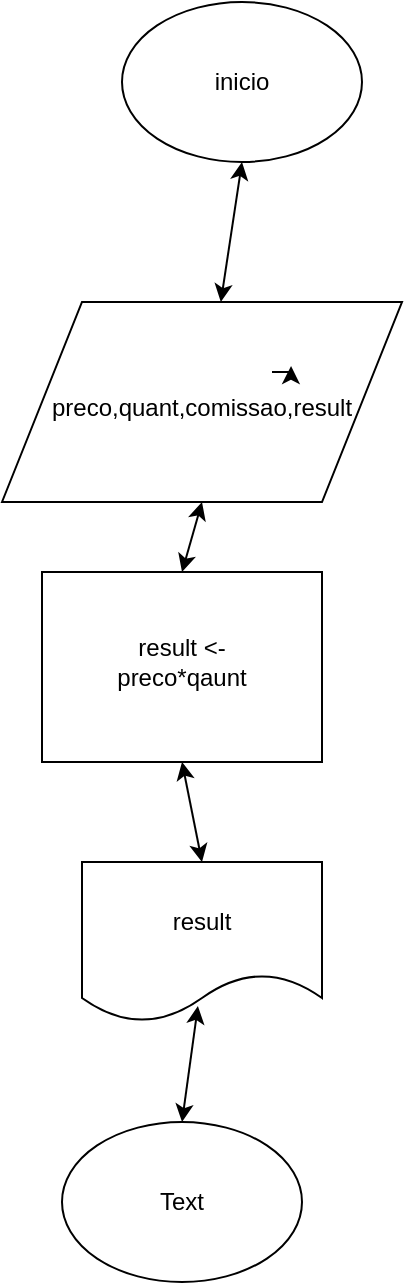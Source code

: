 <mxfile version="13.1.3" type="github"><diagram id="FmiwueOI0KT0pQ_HMdFm" name="Page-1"><mxGraphModel dx="782" dy="716" grid="1" gridSize="10" guides="1" tooltips="1" connect="1" arrows="1" fold="1" page="1" pageScale="1" pageWidth="827" pageHeight="1169" math="0" shadow="0"><root><mxCell id="0"/><mxCell id="1" parent="0"/><mxCell id="oHaILDLRe-G9QYjlXYxJ-1" value="" style="ellipse;whiteSpace=wrap;html=1;" vertex="1" parent="1"><mxGeometry x="110" y="50" width="120" height="80" as="geometry"/></mxCell><mxCell id="oHaILDLRe-G9QYjlXYxJ-2" value="" style="shape=parallelogram;perimeter=parallelogramPerimeter;whiteSpace=wrap;html=1;" vertex="1" parent="1"><mxGeometry x="50" y="200" width="200" height="100" as="geometry"/></mxCell><mxCell id="oHaILDLRe-G9QYjlXYxJ-3" value="" style="endArrow=classic;startArrow=classic;html=1;exitX=0.547;exitY=0;exitDx=0;exitDy=0;exitPerimeter=0;entryX=0.5;entryY=1;entryDx=0;entryDy=0;" edge="1" parent="1" source="oHaILDLRe-G9QYjlXYxJ-2" target="oHaILDLRe-G9QYjlXYxJ-1"><mxGeometry width="50" height="50" relative="1" as="geometry"><mxPoint x="380" y="390" as="sourcePoint"/><mxPoint x="173" y="140" as="targetPoint"/><Array as="points"/></mxGeometry></mxCell><mxCell id="oHaILDLRe-G9QYjlXYxJ-4" value="" style="rounded=0;whiteSpace=wrap;html=1;" vertex="1" parent="1"><mxGeometry x="70" y="335" width="140" height="95" as="geometry"/></mxCell><mxCell id="oHaILDLRe-G9QYjlXYxJ-6" value="" style="shape=document;whiteSpace=wrap;html=1;boundedLbl=1;" vertex="1" parent="1"><mxGeometry x="90" y="480" width="120" height="80" as="geometry"/></mxCell><mxCell id="oHaILDLRe-G9QYjlXYxJ-7" value="" style="ellipse;whiteSpace=wrap;html=1;" vertex="1" parent="1"><mxGeometry x="80" y="610" width="120" height="80" as="geometry"/></mxCell><mxCell id="oHaILDLRe-G9QYjlXYxJ-8" value="result" style="text;html=1;strokeColor=none;fillColor=none;align=center;verticalAlign=middle;whiteSpace=wrap;rounded=0;" vertex="1" parent="1"><mxGeometry x="130" y="500" width="40" height="20" as="geometry"/></mxCell><mxCell id="oHaILDLRe-G9QYjlXYxJ-9" value="result &amp;lt;- preco*qaunt" style="text;html=1;strokeColor=none;fillColor=none;align=center;verticalAlign=middle;whiteSpace=wrap;rounded=0;" vertex="1" parent="1"><mxGeometry x="90" y="360" width="100" height="40" as="geometry"/></mxCell><mxCell id="oHaILDLRe-G9QYjlXYxJ-10" value="" style="endArrow=classic;startArrow=classic;html=1;exitX=0.5;exitY=0;exitDx=0;exitDy=0;entryX=0.5;entryY=1;entryDx=0;entryDy=0;" edge="1" parent="1" source="oHaILDLRe-G9QYjlXYxJ-4" target="oHaILDLRe-G9QYjlXYxJ-2"><mxGeometry width="50" height="50" relative="1" as="geometry"><mxPoint x="380" y="390" as="sourcePoint"/><mxPoint x="430" y="340" as="targetPoint"/></mxGeometry></mxCell><mxCell id="oHaILDLRe-G9QYjlXYxJ-13" value="" style="endArrow=classic;startArrow=classic;html=1;exitX=0.5;exitY=1;exitDx=0;exitDy=0;entryX=0.5;entryY=0;entryDx=0;entryDy=0;" edge="1" parent="1" source="oHaILDLRe-G9QYjlXYxJ-4" target="oHaILDLRe-G9QYjlXYxJ-6"><mxGeometry width="50" height="50" relative="1" as="geometry"><mxPoint x="380" y="390" as="sourcePoint"/><mxPoint x="430" y="340" as="targetPoint"/></mxGeometry></mxCell><mxCell id="oHaILDLRe-G9QYjlXYxJ-14" value="" style="endArrow=classic;startArrow=classic;html=1;exitX=0.5;exitY=0;exitDx=0;exitDy=0;entryX=0.483;entryY=0.9;entryDx=0;entryDy=0;entryPerimeter=0;" edge="1" parent="1" source="oHaILDLRe-G9QYjlXYxJ-7" target="oHaILDLRe-G9QYjlXYxJ-6"><mxGeometry width="50" height="50" relative="1" as="geometry"><mxPoint x="380" y="390" as="sourcePoint"/><mxPoint x="430" y="340" as="targetPoint"/></mxGeometry></mxCell><mxCell id="oHaILDLRe-G9QYjlXYxJ-15" value="inicio" style="text;html=1;strokeColor=none;fillColor=none;align=center;verticalAlign=middle;whiteSpace=wrap;rounded=0;" vertex="1" parent="1"><mxGeometry x="150" y="80" width="40" height="20" as="geometry"/></mxCell><mxCell id="oHaILDLRe-G9QYjlXYxJ-16" value="preco,quant,comissao,result" style="text;html=1;strokeColor=none;fillColor=none;align=center;verticalAlign=middle;whiteSpace=wrap;rounded=0;" vertex="1" parent="1"><mxGeometry x="80" y="235" width="140" height="35" as="geometry"/></mxCell><mxCell id="oHaILDLRe-G9QYjlXYxJ-19" style="edgeStyle=orthogonalEdgeStyle;rounded=0;orthogonalLoop=1;jettySize=auto;html=1;exitX=0.75;exitY=0;exitDx=0;exitDy=0;entryX=0.818;entryY=-0.086;entryDx=0;entryDy=0;entryPerimeter=0;" edge="1" parent="1" source="oHaILDLRe-G9QYjlXYxJ-16" target="oHaILDLRe-G9QYjlXYxJ-16"><mxGeometry relative="1" as="geometry"/></mxCell><mxCell id="oHaILDLRe-G9QYjlXYxJ-20" value="Text" style="text;html=1;strokeColor=none;fillColor=none;align=center;verticalAlign=middle;whiteSpace=wrap;rounded=0;" vertex="1" parent="1"><mxGeometry x="120" y="640" width="40" height="20" as="geometry"/></mxCell></root></mxGraphModel></diagram></mxfile>